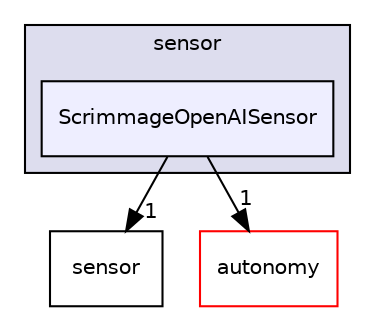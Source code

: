 digraph "/root/scrimmage/scrimmage/include/scrimmage/plugins/sensor/ScrimmageOpenAISensor" {
  compound=true
  node [ fontsize="10", fontname="Helvetica"];
  edge [ labelfontsize="10", labelfontname="Helvetica"];
  subgraph clusterdir_000479e1305f0edebbccb6008dd63eeb {
    graph [ bgcolor="#ddddee", pencolor="black", label="sensor" fontname="Helvetica", fontsize="10", URL="dir_000479e1305f0edebbccb6008dd63eeb.html"]
  dir_018bf7220a34e97bc4dd798915df6e7d [shape=box, label="ScrimmageOpenAISensor", style="filled", fillcolor="#eeeeff", pencolor="black", URL="dir_018bf7220a34e97bc4dd798915df6e7d.html"];
  }
  dir_e87096b61398b9a30229e95697b76c91 [shape=box label="sensor" URL="dir_e87096b61398b9a30229e95697b76c91.html"];
  dir_5aacfe0deb1b51de3b8a4437197fbda8 [shape=box label="autonomy" fillcolor="white" style="filled" color="red" URL="dir_5aacfe0deb1b51de3b8a4437197fbda8.html"];
  dir_018bf7220a34e97bc4dd798915df6e7d->dir_e87096b61398b9a30229e95697b76c91 [headlabel="1", labeldistance=1.5 headhref="dir_000146_000150.html"];
  dir_018bf7220a34e97bc4dd798915df6e7d->dir_5aacfe0deb1b51de3b8a4437197fbda8 [headlabel="1", labeldistance=1.5 headhref="dir_000146_000017.html"];
}
